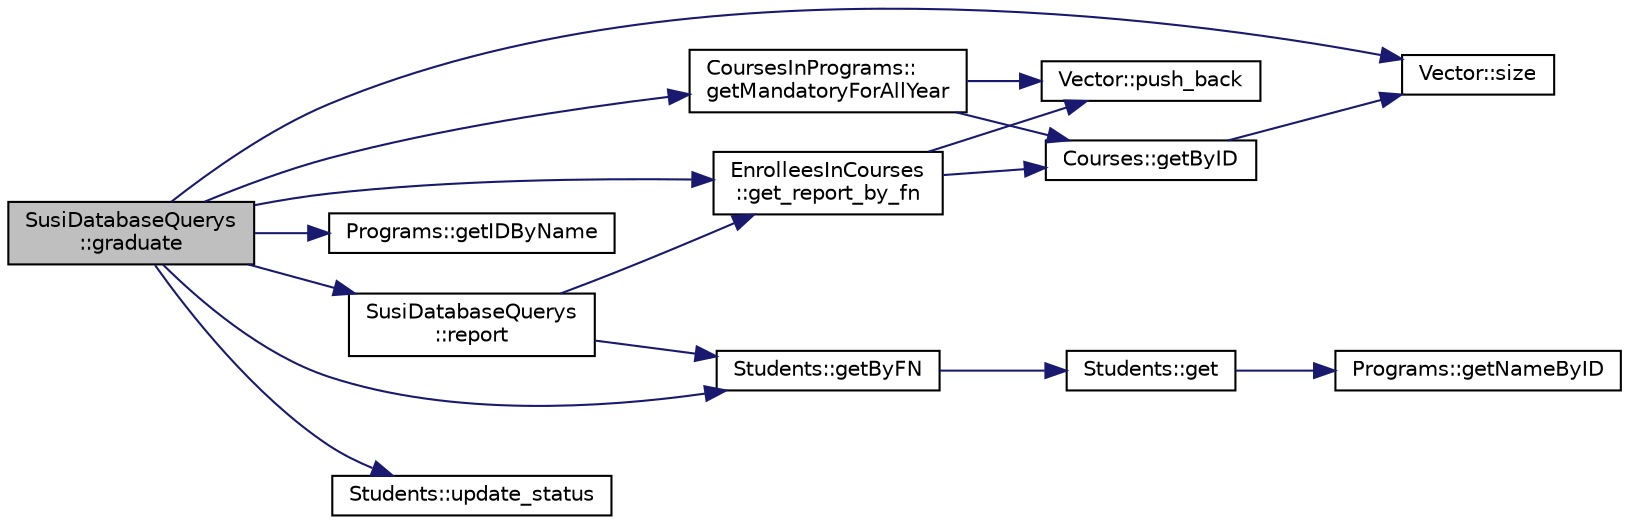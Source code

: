 digraph "SusiDatabaseQuerys::graduate"
{
 // LATEX_PDF_SIZE
  edge [fontname="Helvetica",fontsize="10",labelfontname="Helvetica",labelfontsize="10"];
  node [fontname="Helvetica",fontsize="10",shape=record];
  rankdir="LR";
  Node1 [label="SusiDatabaseQuerys\l::graduate",height=0.2,width=0.4,color="black", fillcolor="grey75", style="filled", fontcolor="black",tooltip=" "];
  Node1 -> Node2 [color="midnightblue",fontsize="10",style="solid",fontname="Helvetica"];
  Node2 [label="EnrolleesInCourses\l::get_report_by_fn",height=0.2,width=0.4,color="black", fillcolor="white", style="filled",URL="$class_enrollees_in_courses.html#ae09c5f5bf792e1751ac91df1021efc7f",tooltip=" "];
  Node2 -> Node3 [color="midnightblue",fontsize="10",style="solid",fontname="Helvetica"];
  Node3 [label="Courses::getByID",height=0.2,width=0.4,color="black", fillcolor="white", style="filled",URL="$class_courses.html#a803737a79669500e773e7092d18e8541",tooltip=" "];
  Node3 -> Node4 [color="midnightblue",fontsize="10",style="solid",fontname="Helvetica"];
  Node4 [label="Vector::size",height=0.2,width=0.4,color="black", fillcolor="white", style="filled",URL="$class_vector.html#a9b439586cd10cb45d002ca9d6e3db43c",tooltip=" "];
  Node2 -> Node5 [color="midnightblue",fontsize="10",style="solid",fontname="Helvetica"];
  Node5 [label="Vector::push_back",height=0.2,width=0.4,color="black", fillcolor="white", style="filled",URL="$class_vector.html#aafe4fd2dc987ac473b52ef757aa7a202",tooltip=" "];
  Node1 -> Node6 [color="midnightblue",fontsize="10",style="solid",fontname="Helvetica"];
  Node6 [label="Students::getByFN",height=0.2,width=0.4,color="black", fillcolor="white", style="filled",URL="$class_students.html#a50fca4894a5b8d62fbb36ee52eac83df",tooltip=" "];
  Node6 -> Node7 [color="midnightblue",fontsize="10",style="solid",fontname="Helvetica"];
  Node7 [label="Students::get",height=0.2,width=0.4,color="black", fillcolor="white", style="filled",URL="$class_students.html#a6c30eb2eef875efaa8d72aa9cdfca39a",tooltip=" "];
  Node7 -> Node8 [color="midnightblue",fontsize="10",style="solid",fontname="Helvetica"];
  Node8 [label="Programs::getNameByID",height=0.2,width=0.4,color="black", fillcolor="white", style="filled",URL="$class_programs.html#a7dc1bbdc990578657c6fda63c78f720d",tooltip=" "];
  Node1 -> Node9 [color="midnightblue",fontsize="10",style="solid",fontname="Helvetica"];
  Node9 [label="Programs::getIDByName",height=0.2,width=0.4,color="black", fillcolor="white", style="filled",URL="$class_programs.html#a38465cc0fe94193aa430608787393143",tooltip=" "];
  Node1 -> Node10 [color="midnightblue",fontsize="10",style="solid",fontname="Helvetica"];
  Node10 [label="CoursesInPrograms::\lgetMandatoryForAllYear",height=0.2,width=0.4,color="black", fillcolor="white", style="filled",URL="$class_courses_in_programs.html#a87f6479841322c532b50fbb2b25258dc",tooltip=" "];
  Node10 -> Node3 [color="midnightblue",fontsize="10",style="solid",fontname="Helvetica"];
  Node10 -> Node5 [color="midnightblue",fontsize="10",style="solid",fontname="Helvetica"];
  Node1 -> Node11 [color="midnightblue",fontsize="10",style="solid",fontname="Helvetica"];
  Node11 [label="SusiDatabaseQuerys\l::report",height=0.2,width=0.4,color="black", fillcolor="white", style="filled",URL="$class_susi_database_querys.html#ab58b79c5d4ce4c7a2a51876b97592b81",tooltip=" "];
  Node11 -> Node2 [color="midnightblue",fontsize="10",style="solid",fontname="Helvetica"];
  Node11 -> Node6 [color="midnightblue",fontsize="10",style="solid",fontname="Helvetica"];
  Node1 -> Node4 [color="midnightblue",fontsize="10",style="solid",fontname="Helvetica"];
  Node1 -> Node12 [color="midnightblue",fontsize="10",style="solid",fontname="Helvetica"];
  Node12 [label="Students::update_status",height=0.2,width=0.4,color="black", fillcolor="white", style="filled",URL="$class_students.html#ad08d1bff46931473e4739f02f09ec6f1",tooltip=" "];
}
